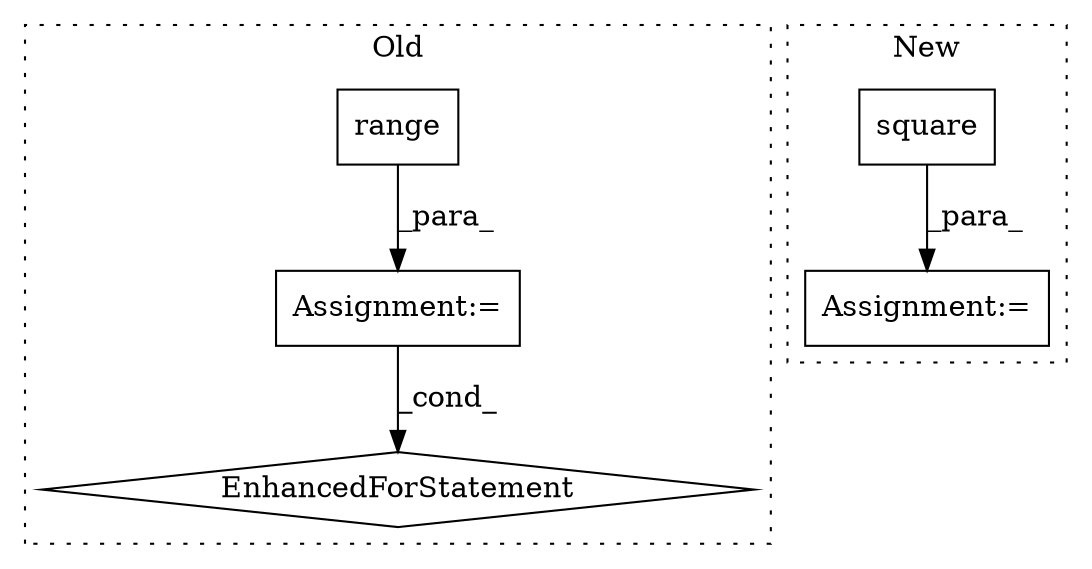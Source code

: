 digraph G {
subgraph cluster0 {
1 [label="range" a="32" s="3044,3065" l="6,1" shape="box"];
3 [label="Assignment:=" a="7" s="2983,3066" l="53,2" shape="box"];
5 [label="EnhancedForStatement" a="70" s="2983,3066" l="53,2" shape="diamond"];
label = "Old";
style="dotted";
}
subgraph cluster1 {
2 [label="square" a="32" s="2847,2867" l="7,1" shape="box"];
4 [label="Assignment:=" a="7" s="3094" l="1" shape="box"];
label = "New";
style="dotted";
}
1 -> 3 [label="_para_"];
2 -> 4 [label="_para_"];
3 -> 5 [label="_cond_"];
}